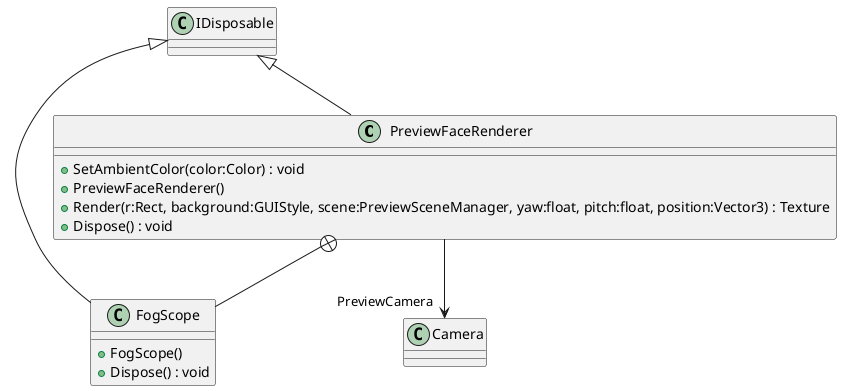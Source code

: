 @startuml
class PreviewFaceRenderer {
    + SetAmbientColor(color:Color) : void
    + PreviewFaceRenderer()
    + Render(r:Rect, background:GUIStyle, scene:PreviewSceneManager, yaw:float, pitch:float, position:Vector3) : Texture
    + Dispose() : void
}
class FogScope {
    + FogScope()
    + Dispose() : void
}
IDisposable <|-- PreviewFaceRenderer
PreviewFaceRenderer --> "PreviewCamera" Camera
PreviewFaceRenderer +-- FogScope
IDisposable <|-- FogScope
@enduml
